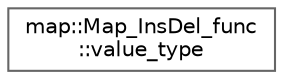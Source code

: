 digraph "类继承关系图"
{
 // LATEX_PDF_SIZE
  bgcolor="transparent";
  edge [fontname=Helvetica,fontsize=10,labelfontname=Helvetica,labelfontsize=10];
  node [fontname=Helvetica,fontsize=10,shape=box,height=0.2,width=0.4];
  rankdir="LR";
  Node0 [id="Node000000",label="map::Map_InsDel_func\l::value_type",height=0.2,width=0.4,color="grey40", fillcolor="white", style="filled",URL="$structmap_1_1_map___ins_del__func_1_1value__type.html",tooltip=" "];
}
